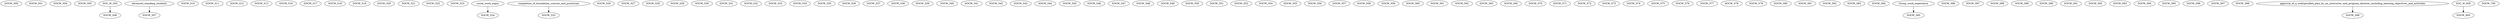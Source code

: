 digraph G {
    SOCW_500;
    SOCW_501;
    SOCW_504;
    SOCW_505;
    edge [color=black];
    SOC_W_505 -> SOCW_506;
    edge [color=black];
    advanced_standing_students -> SOCW_507;
    SOCW_510;
    SOCW_511;
    SOCW_512;
    SOCW_513;
    SOCW_516;
    SOCW_517;
    SOCW_518;
    SOCW_519;
    SOCW_520;
    SOCW_521;
    SOCW_522;
    SOCW_523;
    edge [color=black];
    social_work_major -> SOCW_524;
    edge [color=black];
    completion_of_foundation_courses_and_practicum -> SOCW_525;
    SOCW_526;
    SOCW_527;
    SOCW_528;
    SOCW_529;
    SOCW_530;
    SOCW_531;
    SOCW_532;
    SOCW_533;
    SOCW_534;
    SOCW_535;
    SOCW_536;
    SOCW_537;
    SOCW_538;
    SOCW_539;
    SOCW_540;
    SOCW_541;
    SOCW_542;
    SOCW_543;
    SOCW_544;
    SOCW_545;
    SOCW_546;
    SOCW_547;
    SOCW_548;
    SOCW_549;
    SOCW_550;
    SOCW_551;
    SOCW_552;
    SOCW_554;
    SOCW_555;
    SOCW_556;
    SOCW_557;
    SOCW_558;
    SOCW_559;
    SOCW_560;
    SOCW_561;
    SOCW_562;
    SOCW_563;
    SOCW_565;
    SOCW_570;
    SOCW_571;
    SOCW_572;
    SOCW_573;
    SOCW_574;
    SOCW_575;
    SOCW_576;
    SOCW_577;
    SOCW_578;
    SOCW_579;
    SOCW_580;
    SOCW_581;
    SOCW_582;
    SOCW_583;
    SOCW_584;
    edge [color=black];
    Group_work_experience -> SOCW_585;
    SOCW_586;
    SOCW_587;
    SOCW_588;
    SOCW_589;
    SOCW_590;
    SOCW_591;
    SOCW_592;
    SOCW_593;
    SOCW_594;
    SOCW_595;
    SOCW_596;
    SOCW_597;
    SOCW_598;
    edge [color=black];
    approval_of_a_wellspecified_plan_by_an_instructor_and_program_director_including_learning_objectives_and_activities -> SOCW_599;
    edge [color=black];
    SOC_W_600 -> SOCW_600;
    SOCW_700;
}
